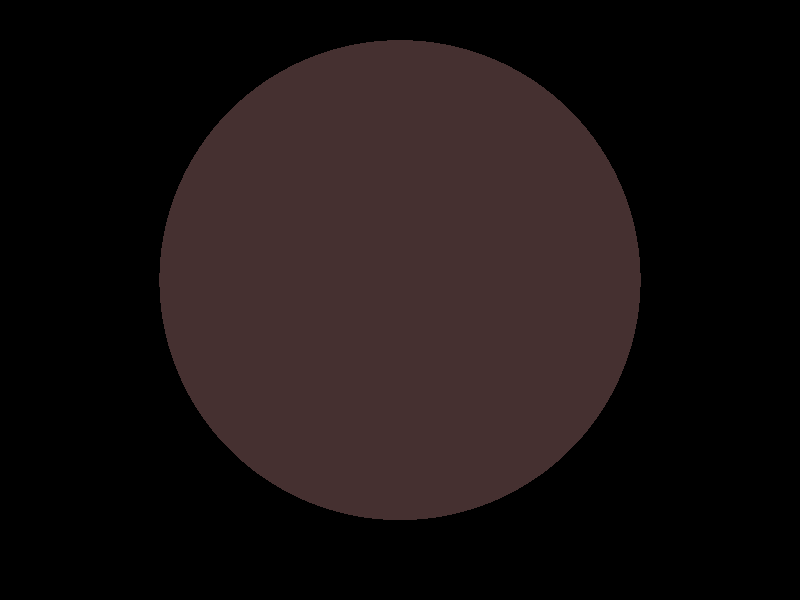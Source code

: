 #include "colors.inc"  
#include "woods.inc"
#include "shapes.inc"

// background{White}

camera 
{       
    orthographic
    look_at <0, 0, 0>     
    location <0, 0, 2.5>

    //look_at <0, 1.25, 0>     
    //location <0, 10.5, 0>
    //right <1, 0, 0>
}

//-----------------------------------------------------------------------------
// Light sources
  
/*  
light_source 
{  
   <-200, 400, 200> rgb <1.5, 1.5, 1.5> //rgb <2.2 2.25 2.25> 
   area_light <250, 0, 0>, <0, 0, 250>, 3, 3  // 5, 5
   adaptive 1
   jitter       
}                  

light_source 
{ 
   <20, 20, 30> rgb <.25,.25,.25> //rgb <2.2 2.25 2.25>   
   area_light <0, 8, 0>, <0, 0, 8>, 9, 3  // 5, 5
   adaptive 1
   jitter       
}                  

light_source 
{ 
   <40, 10, 5> rgb <.125,.125,.125> //rgb <2.2 2.25 2.25>   
   area_light <0, 8, 0>, <0, 0, 8>, 9, 3  // 5, 5
   adaptive 1
   jitter       
}                  

light_source 
{ 
   <-50, 0, 100> rgb <.5, .5, .5> //rgb <2.2 2.25 2.25>   
   area_light <0, .1, 0>, <0, 0,.1>, 9, 3  // 5, 5
   adaptive 1
   jitter       
}                  

light_source 
{ 
   <50, 0, -10> rgb <.5, .5, .5> //rgb <2.2 2.25 2.25>   
   area_light <0, .1, 0>, <0, 0,.1>, 9, 3  // 5, 5
   adaptive 1
   jitter       
}                  
*/

union
{
light_source 
{  
   <-200, 400, 200> rgb <1,1,1> //rgb <2.2 2.25 2.25> 
   area_light <250, 0, 0>, <0, 0, 250>, 3, 3  // 5, 5
   adaptive 1
   jitter       
}                  

light_source 
{  
   <-200, 400, 200> rgb <.5,.5,.5> //rgb <2.2 2.25 2.25> 
   area_light <250, 0, 0>, <0, 0, 250>, 100, 100  // 5, 5
   adaptive 1
   jitter       
}                  

light_source 
{ 
   <20, 20, 30> rgb <.25,.25,.25> //rgb <2.2 2.25 2.25>   
   area_light <0, 8, 0>, <0, 0, 8>, 9, 3  // 5, 5
   adaptive 1
   jitter       
}                  

light_source 
{ 
   <40, 10, 5> rgb <.125,.125,.125> //rgb <2.2 2.25 2.25>   
   area_light <0, 8, 0>, <0, 0, 8>, 9, 3  // 5, 5
   adaptive 1
   jitter       
}                  

light_source 
{ 
   <50, -5, -30> rgb <.05,.05,.05> //rgb <2.2 2.25 2.25>   
   area_light <0, .1, 0>, <0, 0,.1>, 9, 3  // 5, 5
   adaptive 1
   jitter       
}                  

light_source 
{ 
   <50, -5, -40> rgb <.05,.05,.05> //rgb <2.2 2.25 2.25>   
   area_light <0, .1, 0>, <0, 0,.1>, 9, 3  // 5, 5
   adaptive 1
   jitter       
}                  

light_source 
{ 
   <50, -5, -50> rgb <.05,.05,.05> //rgb <2.2 2.25 2.25>   
   area_light <0, .1, 0>, <0, 0,.1>, 9, 3  // 5, 5
   adaptive 1
   jitter       
}                  

light_source 
{ 
   <50, -5, -60> rgb <.05,.05,.05> //rgb <2.2 2.25 2.25>   
   area_light <0, .1, 0>, <0, 0,.1>, 9, 3  // 5, 5
   adaptive 1
   jitter       
}                  

light_source 
{ 
   <50, -5, -80> rgb <.05,.05,.05> //rgb <2.2 2.25 2.25>   
   area_light <0, .1, 0>, <0, 0,.1>, 9, 3  // 5, 5
   adaptive 1
   jitter       
}                  

/*
// Backlight
light_source 
{ 
   <0, -50, -100> rgb <.5,.5,.5> //rgb <2.2 2.25 2.25>   
   area_light <250, 0, 0>, <0, 0, 250>, 3, 3  // 5, 5
   adaptive 1
   jitter       
}                  

light_source
{ <150, -200, -400>/50, <1, 1, 1>
  fade_distance 5 fade_power 2
  area_light x*3, y*3, 12, 12 circular orient adaptive 0
}
*/

   rotate <30, 0, -45>
}

//-----------------------------------------------------------------------------
            
#declare unit  = 1;
#declare dx    = unit / 2;
#declare dy    = unit * sqrt(3) / 2;
#declare r     = unit / 2.0;
#declare round = unit * 0.3;

#declare r_dot = 0.15 * unit;

// Small hex size
#declare x0 = -2*dx;
#declare y0 =     0;
#declare x1 =   -dx;
#declare y1 =    dy;
#declare x2 =    dx;
#declare y2 =    dy;
#declare x3 =  2*dx;
#declare y3 =     0;
#declare x4 =    dx;
#declare y4 =   -dy;
#declare x5 =   -dx;              

#declare y5 =   -dy;
                 
// Large hex size
#declare dxx = unit / 2 + round / 2;
#declare dyy = (unit + round) * sqrt(3) / 2;
                 
#declare xx0 = -2*dxx;
#declare yy0 =     0;
#declare xx1 =   -dxx;
#declare yy1 =    dyy;
#declare xx2 =    dxx;
#declare yy2 =    dyy;
#declare xx3 =  2*dxx;
#declare yy3 =     0;
#declare xx4 =    dxx;
#declare yy4 =   -dyy;
#declare xx5 =   -dxx;
#declare yy5 =   -dyy;               
                 
#declare SmallHexTile =
prism 
{
    linear_sweep linear_spline -round, round, 
    6, <x0, y0>, <x1, y1>, <x2, y2>, <x3, y3>, <x4,y4>, <x5, y5>
    rotate <90, 0, 0>
} 
                 
#declare LargeHexTile =
prism 
{
    linear_sweep linear_spline -1*round, 1 * round, 
    6, <xx0, yy0>, <xx1, yy1>, <xx2, yy2>, <xx3, yy3>, <xx4,yy4>, <xx5, yy5>
    rotate <90, 0, 0>
} 

#declare SmoothHexTile =
object
{
  difference
  {
    union
    {    
      sphere { <x0, y0, 0> round }
      sphere { <x1, y1, 0> round }
      sphere { <x2, y2, 0> round }
      sphere { <x3, y3, 0> round }
      sphere { <x4, y4, 0> round }
      sphere { <x5, y5, 0> round }
    
      cylinder { <x0, y0, 0> <x1, y1, 0> round }
      cylinder { <x1, y1, 0> <x2, y2, 0> round }
      cylinder { <x2, y2, 0> <x3, y3, 0> round }
      cylinder { <x3, y3, 0> <x4, y4, 0> round }
      cylinder { <x4, y4, 0> <x5, y5, 0> round }
      cylinder { <x5, y5, 0> <x0, y0, 0> round }
    
      object { SmallHexTile }
    }
    sphere { <0, 0, round> r_dot }
  }
}

//-----------------------------------------------------------------------------

#declare Tile =
   object
   {
       difference 
       {
   	   object { LargeHexTile }
   	   cylinder { <0, 0, -10> <0, 0, 10> .625  }
       } 
    	texture 
    	{ 
    	   pigment {color <0, 0.5, 1.0> }   
          normal { bumps 0.2 scale 0.025 }
          finish { ambient 0.25 diffuse 0.25 specular .25 roughness .1 } //reflection .025 }
    	} 
       //no_shadow 
   }

//-----------------------------------------------------------------------------

#declare rb = .3;
#declare rc = .75;
#declare th = 1;

#declare Board =
   object
   {
   	difference
   	{
   	   	union
   	       {
   		      box {<-1.5, -2.25,-th> <1.5,  2.25, 0>}
   	             box {<-2.25,-1.5, -th> <2.25, 1.5,  0>}
   	             cylinder { <-1.5,-1.5, -th> <-1.5,-1.5, 0> rc }
   	             cylinder { <-1.5, 1.5, -th> <-1.5, 1.5, 0> rc }
   	             cylinder { < 1.5,-1.5, -th> < 1.5,-1.5, 0> rc  }
   	             cylinder { < 1.5, 1.5, -th> < 1.5, 1.5, 0> rc  }
   		 }
   		 cylinder { <-1.5,-1.5, -2> <-1.5,-1.5, 1> rb  }
   		 cylinder { <-0.5,-1.5, -2> <-0.5,-1.5, 1> rb  }
   		 cylinder { < 0.5,-1.5, -2> < 0.5,-1.5, 1> rb  }
   		 cylinder { < 1.5,-1.5, -2> < 1.5,-1.5, 1> rb  }

   		 cylinder { <-1.5,-0.5, -2> <-1.5,-0.5, 1> rb  }
   		 cylinder { <-0.5,-0.5, -2> <-0.5,-0.5, 1> rb  }
   		 cylinder { < 0.5,-0.5, -2> < 0.5,-0.5, 1> rb  }
   		 cylinder { < 1.5,-0.5, -2> < 1.5,-0.5, 1> rb  }

   		 cylinder { <-1.5, 0.5, -2> <-1.5, 0.5, 1> rb  }
   		 cylinder { <-0.5, 0.5, -2> <-0.5, 0.5, 1> rb  }
   		 cylinder { < 0.5, 0.5, -2> < 0.5, 0.5, 1> rb  }
   		 cylinder { < 1.5, 0.5, -2> < 1.5, 0.5, 1> rb  }

   		 cylinder { <-1.5, 1.5, -2> <-1.5, 1.5, 1> rb  }
   		 cylinder { <-0.5, 1.5, -2> <-0.5, 1.5, 1> rb  }
   		 cylinder { < 0.5, 1.5, -2> < 0.5, 1.5, 1> rb  }
   		 cylinder { < 1.5, 1.5, -2> < 1.5, 1.5, 1> rb  }
   	}
       //difference 
       //{
   	//   object { LargeHexTile }
   	//   cylinder { <0, 0, -10> <0, 0, 10> .625  }
      // } 
    	texture 
    	{ 
    	   pigment {color <0, 0.5, 1.0> }   
          normal { bumps 0.2 scale 0.025 }
          finish { ambient 0.25 diffuse 0.25 specular .25 roughness .1 } //reflection .025 }
    	} 
       //no_shadow 
   }

//-----------------------------------------------------------------------------

#declare BallW =
	sphere 
	{
   		<0, 0, 0>, 1
   		pigment {color <.975, .96, .8> }   
   		finish { ambient 0.5 diffuse 0.35 specular .9 roughness .005 reflection .025 }  
   		//no_shadow
	}

#declare BallB =
	sphere 
	{
   		<0, 0, 0>, 1
   		pigment {color <.06, .03, .03> }
   		//pigment {color <.05, 0, .0> }
   		//pigment {color <0.098, 0.098, 0.4392> }
   		//pigment {color <.15, .1333, .1333> }
   		//finish { ambient 0.2 diffuse 0.3 phong 0.3 phong_size 10 specular .4 roughness .05 reflection .025 } //specular .9 roughness .005 reflection .05 }
   		//finish { ambient 0.5 diffuse 0.3 phong 0.15 phong_size 5 specular .3 roughness .075 reflection .025 }
   		finish { ambient 0.5 diffuse 0.35 specular .9 roughness .005 reflection .025 }
   		//no_shadow
	}
	
#declare BallR =
	sphere 
	{
   		<0, 0, 0>, 1
   		pigment {color <.85, 0, 0> }   
   		finish { ambient 0.5 diffuse 0.35 phong 0.1 phong_size 2 specular .8 roughness .005 reflection .05 }  
   		//no_shadow
	}
	
//-----------------------------------------------------------------------------

union
{
   //object { Board }
   //object { BallW translate <0, 0, .95> }
   object { BallB translate <0, 0, .95> }
   //object { BallB translate <0, 1, 1.95> }
   //object { BallR translate <0, 0, .95> }

   #if (0)
   object { Tile0 translate < 2.5*(dx+round),  0, 0> }
   object { Tile1 translate <   0*(dx+round),  1*(dy+round), 0> }
   object { Tile2 translate <   0*(dx+round), -1*(dy+round), 0> }
   object { Tile3 translate <-2.5*(dx+round),  0, 0> }
   #end
  
   #if (0)    
   object
   {
      box 
      { 
         <-10, -10, -10> <10, 10, -1*round>       
         texture 
         { 
            pigment { color rgb <.45, .45, .45> } //White } 
            finish { reflection .8 }
         }
      }
   }  
   #end
   
   //no_shadow
  
   rotate <-5, 0, 0>
   //rotate <-60, 0, 0>
}
